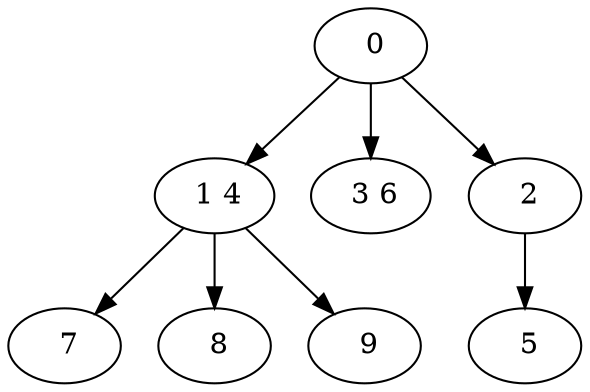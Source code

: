 digraph mytree {
" 0" -> " 1 4";
" 0" -> " 3 6";
" 0" -> " 2";
" 1 4" -> " 7";
" 1 4" -> " 8";
" 1 4" -> " 9";
" 3 6";
" 2" -> " 5";
" 5";
" 7";
" 8";
" 9";
}
